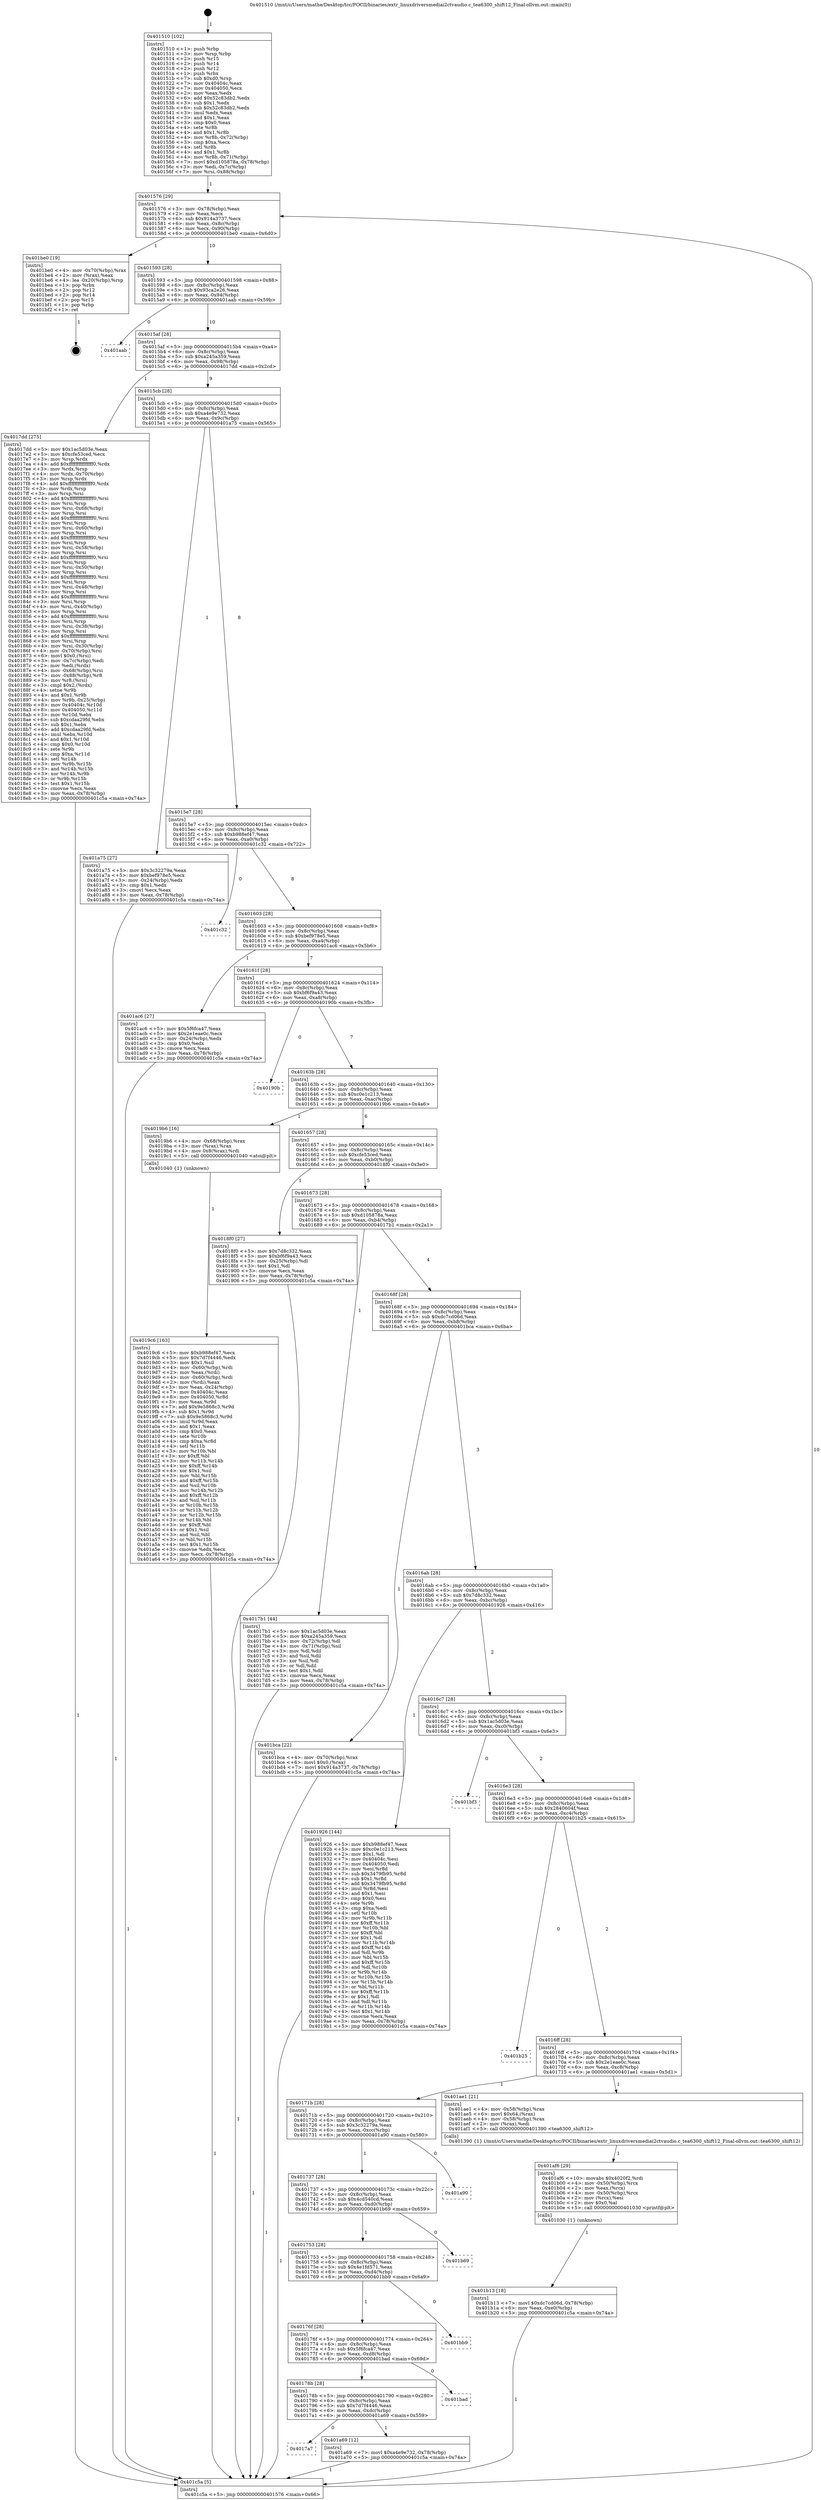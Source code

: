 digraph "0x401510" {
  label = "0x401510 (/mnt/c/Users/mathe/Desktop/tcc/POCII/binaries/extr_linuxdriversmediai2ctvaudio.c_tea6300_shift12_Final-ollvm.out::main(0))"
  labelloc = "t"
  node[shape=record]

  Entry [label="",width=0.3,height=0.3,shape=circle,fillcolor=black,style=filled]
  "0x401576" [label="{
     0x401576 [29]\l
     | [instrs]\l
     &nbsp;&nbsp;0x401576 \<+3\>: mov -0x78(%rbp),%eax\l
     &nbsp;&nbsp;0x401579 \<+2\>: mov %eax,%ecx\l
     &nbsp;&nbsp;0x40157b \<+6\>: sub $0x914a3737,%ecx\l
     &nbsp;&nbsp;0x401581 \<+6\>: mov %eax,-0x8c(%rbp)\l
     &nbsp;&nbsp;0x401587 \<+6\>: mov %ecx,-0x90(%rbp)\l
     &nbsp;&nbsp;0x40158d \<+6\>: je 0000000000401be0 \<main+0x6d0\>\l
  }"]
  "0x401be0" [label="{
     0x401be0 [19]\l
     | [instrs]\l
     &nbsp;&nbsp;0x401be0 \<+4\>: mov -0x70(%rbp),%rax\l
     &nbsp;&nbsp;0x401be4 \<+2\>: mov (%rax),%eax\l
     &nbsp;&nbsp;0x401be6 \<+4\>: lea -0x20(%rbp),%rsp\l
     &nbsp;&nbsp;0x401bea \<+1\>: pop %rbx\l
     &nbsp;&nbsp;0x401beb \<+2\>: pop %r12\l
     &nbsp;&nbsp;0x401bed \<+2\>: pop %r14\l
     &nbsp;&nbsp;0x401bef \<+2\>: pop %r15\l
     &nbsp;&nbsp;0x401bf1 \<+1\>: pop %rbp\l
     &nbsp;&nbsp;0x401bf2 \<+1\>: ret\l
  }"]
  "0x401593" [label="{
     0x401593 [28]\l
     | [instrs]\l
     &nbsp;&nbsp;0x401593 \<+5\>: jmp 0000000000401598 \<main+0x88\>\l
     &nbsp;&nbsp;0x401598 \<+6\>: mov -0x8c(%rbp),%eax\l
     &nbsp;&nbsp;0x40159e \<+5\>: sub $0x93ca2e26,%eax\l
     &nbsp;&nbsp;0x4015a3 \<+6\>: mov %eax,-0x94(%rbp)\l
     &nbsp;&nbsp;0x4015a9 \<+6\>: je 0000000000401aab \<main+0x59b\>\l
  }"]
  Exit [label="",width=0.3,height=0.3,shape=circle,fillcolor=black,style=filled,peripheries=2]
  "0x401aab" [label="{
     0x401aab\l
  }", style=dashed]
  "0x4015af" [label="{
     0x4015af [28]\l
     | [instrs]\l
     &nbsp;&nbsp;0x4015af \<+5\>: jmp 00000000004015b4 \<main+0xa4\>\l
     &nbsp;&nbsp;0x4015b4 \<+6\>: mov -0x8c(%rbp),%eax\l
     &nbsp;&nbsp;0x4015ba \<+5\>: sub $0xa245a359,%eax\l
     &nbsp;&nbsp;0x4015bf \<+6\>: mov %eax,-0x98(%rbp)\l
     &nbsp;&nbsp;0x4015c5 \<+6\>: je 00000000004017dd \<main+0x2cd\>\l
  }"]
  "0x401b13" [label="{
     0x401b13 [18]\l
     | [instrs]\l
     &nbsp;&nbsp;0x401b13 \<+7\>: movl $0xdc7cd06d,-0x78(%rbp)\l
     &nbsp;&nbsp;0x401b1a \<+6\>: mov %eax,-0xe0(%rbp)\l
     &nbsp;&nbsp;0x401b20 \<+5\>: jmp 0000000000401c5a \<main+0x74a\>\l
  }"]
  "0x4017dd" [label="{
     0x4017dd [275]\l
     | [instrs]\l
     &nbsp;&nbsp;0x4017dd \<+5\>: mov $0x1ac5d03e,%eax\l
     &nbsp;&nbsp;0x4017e2 \<+5\>: mov $0xcfe53ced,%ecx\l
     &nbsp;&nbsp;0x4017e7 \<+3\>: mov %rsp,%rdx\l
     &nbsp;&nbsp;0x4017ea \<+4\>: add $0xfffffffffffffff0,%rdx\l
     &nbsp;&nbsp;0x4017ee \<+3\>: mov %rdx,%rsp\l
     &nbsp;&nbsp;0x4017f1 \<+4\>: mov %rdx,-0x70(%rbp)\l
     &nbsp;&nbsp;0x4017f5 \<+3\>: mov %rsp,%rdx\l
     &nbsp;&nbsp;0x4017f8 \<+4\>: add $0xfffffffffffffff0,%rdx\l
     &nbsp;&nbsp;0x4017fc \<+3\>: mov %rdx,%rsp\l
     &nbsp;&nbsp;0x4017ff \<+3\>: mov %rsp,%rsi\l
     &nbsp;&nbsp;0x401802 \<+4\>: add $0xfffffffffffffff0,%rsi\l
     &nbsp;&nbsp;0x401806 \<+3\>: mov %rsi,%rsp\l
     &nbsp;&nbsp;0x401809 \<+4\>: mov %rsi,-0x68(%rbp)\l
     &nbsp;&nbsp;0x40180d \<+3\>: mov %rsp,%rsi\l
     &nbsp;&nbsp;0x401810 \<+4\>: add $0xfffffffffffffff0,%rsi\l
     &nbsp;&nbsp;0x401814 \<+3\>: mov %rsi,%rsp\l
     &nbsp;&nbsp;0x401817 \<+4\>: mov %rsi,-0x60(%rbp)\l
     &nbsp;&nbsp;0x40181b \<+3\>: mov %rsp,%rsi\l
     &nbsp;&nbsp;0x40181e \<+4\>: add $0xfffffffffffffff0,%rsi\l
     &nbsp;&nbsp;0x401822 \<+3\>: mov %rsi,%rsp\l
     &nbsp;&nbsp;0x401825 \<+4\>: mov %rsi,-0x58(%rbp)\l
     &nbsp;&nbsp;0x401829 \<+3\>: mov %rsp,%rsi\l
     &nbsp;&nbsp;0x40182c \<+4\>: add $0xfffffffffffffff0,%rsi\l
     &nbsp;&nbsp;0x401830 \<+3\>: mov %rsi,%rsp\l
     &nbsp;&nbsp;0x401833 \<+4\>: mov %rsi,-0x50(%rbp)\l
     &nbsp;&nbsp;0x401837 \<+3\>: mov %rsp,%rsi\l
     &nbsp;&nbsp;0x40183a \<+4\>: add $0xfffffffffffffff0,%rsi\l
     &nbsp;&nbsp;0x40183e \<+3\>: mov %rsi,%rsp\l
     &nbsp;&nbsp;0x401841 \<+4\>: mov %rsi,-0x48(%rbp)\l
     &nbsp;&nbsp;0x401845 \<+3\>: mov %rsp,%rsi\l
     &nbsp;&nbsp;0x401848 \<+4\>: add $0xfffffffffffffff0,%rsi\l
     &nbsp;&nbsp;0x40184c \<+3\>: mov %rsi,%rsp\l
     &nbsp;&nbsp;0x40184f \<+4\>: mov %rsi,-0x40(%rbp)\l
     &nbsp;&nbsp;0x401853 \<+3\>: mov %rsp,%rsi\l
     &nbsp;&nbsp;0x401856 \<+4\>: add $0xfffffffffffffff0,%rsi\l
     &nbsp;&nbsp;0x40185a \<+3\>: mov %rsi,%rsp\l
     &nbsp;&nbsp;0x40185d \<+4\>: mov %rsi,-0x38(%rbp)\l
     &nbsp;&nbsp;0x401861 \<+3\>: mov %rsp,%rsi\l
     &nbsp;&nbsp;0x401864 \<+4\>: add $0xfffffffffffffff0,%rsi\l
     &nbsp;&nbsp;0x401868 \<+3\>: mov %rsi,%rsp\l
     &nbsp;&nbsp;0x40186b \<+4\>: mov %rsi,-0x30(%rbp)\l
     &nbsp;&nbsp;0x40186f \<+4\>: mov -0x70(%rbp),%rsi\l
     &nbsp;&nbsp;0x401873 \<+6\>: movl $0x0,(%rsi)\l
     &nbsp;&nbsp;0x401879 \<+3\>: mov -0x7c(%rbp),%edi\l
     &nbsp;&nbsp;0x40187c \<+2\>: mov %edi,(%rdx)\l
     &nbsp;&nbsp;0x40187e \<+4\>: mov -0x68(%rbp),%rsi\l
     &nbsp;&nbsp;0x401882 \<+7\>: mov -0x88(%rbp),%r8\l
     &nbsp;&nbsp;0x401889 \<+3\>: mov %r8,(%rsi)\l
     &nbsp;&nbsp;0x40188c \<+3\>: cmpl $0x2,(%rdx)\l
     &nbsp;&nbsp;0x40188f \<+4\>: setne %r9b\l
     &nbsp;&nbsp;0x401893 \<+4\>: and $0x1,%r9b\l
     &nbsp;&nbsp;0x401897 \<+4\>: mov %r9b,-0x25(%rbp)\l
     &nbsp;&nbsp;0x40189b \<+8\>: mov 0x40404c,%r10d\l
     &nbsp;&nbsp;0x4018a3 \<+8\>: mov 0x404050,%r11d\l
     &nbsp;&nbsp;0x4018ab \<+3\>: mov %r10d,%ebx\l
     &nbsp;&nbsp;0x4018ae \<+6\>: sub $0xcdaa29fd,%ebx\l
     &nbsp;&nbsp;0x4018b4 \<+3\>: sub $0x1,%ebx\l
     &nbsp;&nbsp;0x4018b7 \<+6\>: add $0xcdaa29fd,%ebx\l
     &nbsp;&nbsp;0x4018bd \<+4\>: imul %ebx,%r10d\l
     &nbsp;&nbsp;0x4018c1 \<+4\>: and $0x1,%r10d\l
     &nbsp;&nbsp;0x4018c5 \<+4\>: cmp $0x0,%r10d\l
     &nbsp;&nbsp;0x4018c9 \<+4\>: sete %r9b\l
     &nbsp;&nbsp;0x4018cd \<+4\>: cmp $0xa,%r11d\l
     &nbsp;&nbsp;0x4018d1 \<+4\>: setl %r14b\l
     &nbsp;&nbsp;0x4018d5 \<+3\>: mov %r9b,%r15b\l
     &nbsp;&nbsp;0x4018d8 \<+3\>: and %r14b,%r15b\l
     &nbsp;&nbsp;0x4018db \<+3\>: xor %r14b,%r9b\l
     &nbsp;&nbsp;0x4018de \<+3\>: or %r9b,%r15b\l
     &nbsp;&nbsp;0x4018e1 \<+4\>: test $0x1,%r15b\l
     &nbsp;&nbsp;0x4018e5 \<+3\>: cmovne %ecx,%eax\l
     &nbsp;&nbsp;0x4018e8 \<+3\>: mov %eax,-0x78(%rbp)\l
     &nbsp;&nbsp;0x4018eb \<+5\>: jmp 0000000000401c5a \<main+0x74a\>\l
  }"]
  "0x4015cb" [label="{
     0x4015cb [28]\l
     | [instrs]\l
     &nbsp;&nbsp;0x4015cb \<+5\>: jmp 00000000004015d0 \<main+0xc0\>\l
     &nbsp;&nbsp;0x4015d0 \<+6\>: mov -0x8c(%rbp),%eax\l
     &nbsp;&nbsp;0x4015d6 \<+5\>: sub $0xa4e9e732,%eax\l
     &nbsp;&nbsp;0x4015db \<+6\>: mov %eax,-0x9c(%rbp)\l
     &nbsp;&nbsp;0x4015e1 \<+6\>: je 0000000000401a75 \<main+0x565\>\l
  }"]
  "0x401af6" [label="{
     0x401af6 [29]\l
     | [instrs]\l
     &nbsp;&nbsp;0x401af6 \<+10\>: movabs $0x4020f2,%rdi\l
     &nbsp;&nbsp;0x401b00 \<+4\>: mov -0x50(%rbp),%rcx\l
     &nbsp;&nbsp;0x401b04 \<+2\>: mov %eax,(%rcx)\l
     &nbsp;&nbsp;0x401b06 \<+4\>: mov -0x50(%rbp),%rcx\l
     &nbsp;&nbsp;0x401b0a \<+2\>: mov (%rcx),%esi\l
     &nbsp;&nbsp;0x401b0c \<+2\>: mov $0x0,%al\l
     &nbsp;&nbsp;0x401b0e \<+5\>: call 0000000000401030 \<printf@plt\>\l
     | [calls]\l
     &nbsp;&nbsp;0x401030 \{1\} (unknown)\l
  }"]
  "0x401a75" [label="{
     0x401a75 [27]\l
     | [instrs]\l
     &nbsp;&nbsp;0x401a75 \<+5\>: mov $0x3c32279a,%eax\l
     &nbsp;&nbsp;0x401a7a \<+5\>: mov $0xbef978e5,%ecx\l
     &nbsp;&nbsp;0x401a7f \<+3\>: mov -0x24(%rbp),%edx\l
     &nbsp;&nbsp;0x401a82 \<+3\>: cmp $0x1,%edx\l
     &nbsp;&nbsp;0x401a85 \<+3\>: cmovl %ecx,%eax\l
     &nbsp;&nbsp;0x401a88 \<+3\>: mov %eax,-0x78(%rbp)\l
     &nbsp;&nbsp;0x401a8b \<+5\>: jmp 0000000000401c5a \<main+0x74a\>\l
  }"]
  "0x4015e7" [label="{
     0x4015e7 [28]\l
     | [instrs]\l
     &nbsp;&nbsp;0x4015e7 \<+5\>: jmp 00000000004015ec \<main+0xdc\>\l
     &nbsp;&nbsp;0x4015ec \<+6\>: mov -0x8c(%rbp),%eax\l
     &nbsp;&nbsp;0x4015f2 \<+5\>: sub $0xb988ef47,%eax\l
     &nbsp;&nbsp;0x4015f7 \<+6\>: mov %eax,-0xa0(%rbp)\l
     &nbsp;&nbsp;0x4015fd \<+6\>: je 0000000000401c32 \<main+0x722\>\l
  }"]
  "0x4017a7" [label="{
     0x4017a7\l
  }", style=dashed]
  "0x401c32" [label="{
     0x401c32\l
  }", style=dashed]
  "0x401603" [label="{
     0x401603 [28]\l
     | [instrs]\l
     &nbsp;&nbsp;0x401603 \<+5\>: jmp 0000000000401608 \<main+0xf8\>\l
     &nbsp;&nbsp;0x401608 \<+6\>: mov -0x8c(%rbp),%eax\l
     &nbsp;&nbsp;0x40160e \<+5\>: sub $0xbef978e5,%eax\l
     &nbsp;&nbsp;0x401613 \<+6\>: mov %eax,-0xa4(%rbp)\l
     &nbsp;&nbsp;0x401619 \<+6\>: je 0000000000401ac6 \<main+0x5b6\>\l
  }"]
  "0x401a69" [label="{
     0x401a69 [12]\l
     | [instrs]\l
     &nbsp;&nbsp;0x401a69 \<+7\>: movl $0xa4e9e732,-0x78(%rbp)\l
     &nbsp;&nbsp;0x401a70 \<+5\>: jmp 0000000000401c5a \<main+0x74a\>\l
  }"]
  "0x401ac6" [label="{
     0x401ac6 [27]\l
     | [instrs]\l
     &nbsp;&nbsp;0x401ac6 \<+5\>: mov $0x5f6fca47,%eax\l
     &nbsp;&nbsp;0x401acb \<+5\>: mov $0x2e1eae0c,%ecx\l
     &nbsp;&nbsp;0x401ad0 \<+3\>: mov -0x24(%rbp),%edx\l
     &nbsp;&nbsp;0x401ad3 \<+3\>: cmp $0x0,%edx\l
     &nbsp;&nbsp;0x401ad6 \<+3\>: cmove %ecx,%eax\l
     &nbsp;&nbsp;0x401ad9 \<+3\>: mov %eax,-0x78(%rbp)\l
     &nbsp;&nbsp;0x401adc \<+5\>: jmp 0000000000401c5a \<main+0x74a\>\l
  }"]
  "0x40161f" [label="{
     0x40161f [28]\l
     | [instrs]\l
     &nbsp;&nbsp;0x40161f \<+5\>: jmp 0000000000401624 \<main+0x114\>\l
     &nbsp;&nbsp;0x401624 \<+6\>: mov -0x8c(%rbp),%eax\l
     &nbsp;&nbsp;0x40162a \<+5\>: sub $0xbf6f9a43,%eax\l
     &nbsp;&nbsp;0x40162f \<+6\>: mov %eax,-0xa8(%rbp)\l
     &nbsp;&nbsp;0x401635 \<+6\>: je 000000000040190b \<main+0x3fb\>\l
  }"]
  "0x40178b" [label="{
     0x40178b [28]\l
     | [instrs]\l
     &nbsp;&nbsp;0x40178b \<+5\>: jmp 0000000000401790 \<main+0x280\>\l
     &nbsp;&nbsp;0x401790 \<+6\>: mov -0x8c(%rbp),%eax\l
     &nbsp;&nbsp;0x401796 \<+5\>: sub $0x7d7f4446,%eax\l
     &nbsp;&nbsp;0x40179b \<+6\>: mov %eax,-0xdc(%rbp)\l
     &nbsp;&nbsp;0x4017a1 \<+6\>: je 0000000000401a69 \<main+0x559\>\l
  }"]
  "0x40190b" [label="{
     0x40190b\l
  }", style=dashed]
  "0x40163b" [label="{
     0x40163b [28]\l
     | [instrs]\l
     &nbsp;&nbsp;0x40163b \<+5\>: jmp 0000000000401640 \<main+0x130\>\l
     &nbsp;&nbsp;0x401640 \<+6\>: mov -0x8c(%rbp),%eax\l
     &nbsp;&nbsp;0x401646 \<+5\>: sub $0xc0e1c213,%eax\l
     &nbsp;&nbsp;0x40164b \<+6\>: mov %eax,-0xac(%rbp)\l
     &nbsp;&nbsp;0x401651 \<+6\>: je 00000000004019b6 \<main+0x4a6\>\l
  }"]
  "0x401bad" [label="{
     0x401bad\l
  }", style=dashed]
  "0x4019b6" [label="{
     0x4019b6 [16]\l
     | [instrs]\l
     &nbsp;&nbsp;0x4019b6 \<+4\>: mov -0x68(%rbp),%rax\l
     &nbsp;&nbsp;0x4019ba \<+3\>: mov (%rax),%rax\l
     &nbsp;&nbsp;0x4019bd \<+4\>: mov 0x8(%rax),%rdi\l
     &nbsp;&nbsp;0x4019c1 \<+5\>: call 0000000000401040 \<atoi@plt\>\l
     | [calls]\l
     &nbsp;&nbsp;0x401040 \{1\} (unknown)\l
  }"]
  "0x401657" [label="{
     0x401657 [28]\l
     | [instrs]\l
     &nbsp;&nbsp;0x401657 \<+5\>: jmp 000000000040165c \<main+0x14c\>\l
     &nbsp;&nbsp;0x40165c \<+6\>: mov -0x8c(%rbp),%eax\l
     &nbsp;&nbsp;0x401662 \<+5\>: sub $0xcfe53ced,%eax\l
     &nbsp;&nbsp;0x401667 \<+6\>: mov %eax,-0xb0(%rbp)\l
     &nbsp;&nbsp;0x40166d \<+6\>: je 00000000004018f0 \<main+0x3e0\>\l
  }"]
  "0x40176f" [label="{
     0x40176f [28]\l
     | [instrs]\l
     &nbsp;&nbsp;0x40176f \<+5\>: jmp 0000000000401774 \<main+0x264\>\l
     &nbsp;&nbsp;0x401774 \<+6\>: mov -0x8c(%rbp),%eax\l
     &nbsp;&nbsp;0x40177a \<+5\>: sub $0x5f6fca47,%eax\l
     &nbsp;&nbsp;0x40177f \<+6\>: mov %eax,-0xd8(%rbp)\l
     &nbsp;&nbsp;0x401785 \<+6\>: je 0000000000401bad \<main+0x69d\>\l
  }"]
  "0x4018f0" [label="{
     0x4018f0 [27]\l
     | [instrs]\l
     &nbsp;&nbsp;0x4018f0 \<+5\>: mov $0x7d8c332,%eax\l
     &nbsp;&nbsp;0x4018f5 \<+5\>: mov $0xbf6f9a43,%ecx\l
     &nbsp;&nbsp;0x4018fa \<+3\>: mov -0x25(%rbp),%dl\l
     &nbsp;&nbsp;0x4018fd \<+3\>: test $0x1,%dl\l
     &nbsp;&nbsp;0x401900 \<+3\>: cmovne %ecx,%eax\l
     &nbsp;&nbsp;0x401903 \<+3\>: mov %eax,-0x78(%rbp)\l
     &nbsp;&nbsp;0x401906 \<+5\>: jmp 0000000000401c5a \<main+0x74a\>\l
  }"]
  "0x401673" [label="{
     0x401673 [28]\l
     | [instrs]\l
     &nbsp;&nbsp;0x401673 \<+5\>: jmp 0000000000401678 \<main+0x168\>\l
     &nbsp;&nbsp;0x401678 \<+6\>: mov -0x8c(%rbp),%eax\l
     &nbsp;&nbsp;0x40167e \<+5\>: sub $0xd105878a,%eax\l
     &nbsp;&nbsp;0x401683 \<+6\>: mov %eax,-0xb4(%rbp)\l
     &nbsp;&nbsp;0x401689 \<+6\>: je 00000000004017b1 \<main+0x2a1\>\l
  }"]
  "0x401bb9" [label="{
     0x401bb9\l
  }", style=dashed]
  "0x4017b1" [label="{
     0x4017b1 [44]\l
     | [instrs]\l
     &nbsp;&nbsp;0x4017b1 \<+5\>: mov $0x1ac5d03e,%eax\l
     &nbsp;&nbsp;0x4017b6 \<+5\>: mov $0xa245a359,%ecx\l
     &nbsp;&nbsp;0x4017bb \<+3\>: mov -0x72(%rbp),%dl\l
     &nbsp;&nbsp;0x4017be \<+4\>: mov -0x71(%rbp),%sil\l
     &nbsp;&nbsp;0x4017c2 \<+3\>: mov %dl,%dil\l
     &nbsp;&nbsp;0x4017c5 \<+3\>: and %sil,%dil\l
     &nbsp;&nbsp;0x4017c8 \<+3\>: xor %sil,%dl\l
     &nbsp;&nbsp;0x4017cb \<+3\>: or %dl,%dil\l
     &nbsp;&nbsp;0x4017ce \<+4\>: test $0x1,%dil\l
     &nbsp;&nbsp;0x4017d2 \<+3\>: cmovne %ecx,%eax\l
     &nbsp;&nbsp;0x4017d5 \<+3\>: mov %eax,-0x78(%rbp)\l
     &nbsp;&nbsp;0x4017d8 \<+5\>: jmp 0000000000401c5a \<main+0x74a\>\l
  }"]
  "0x40168f" [label="{
     0x40168f [28]\l
     | [instrs]\l
     &nbsp;&nbsp;0x40168f \<+5\>: jmp 0000000000401694 \<main+0x184\>\l
     &nbsp;&nbsp;0x401694 \<+6\>: mov -0x8c(%rbp),%eax\l
     &nbsp;&nbsp;0x40169a \<+5\>: sub $0xdc7cd06d,%eax\l
     &nbsp;&nbsp;0x40169f \<+6\>: mov %eax,-0xb8(%rbp)\l
     &nbsp;&nbsp;0x4016a5 \<+6\>: je 0000000000401bca \<main+0x6ba\>\l
  }"]
  "0x401c5a" [label="{
     0x401c5a [5]\l
     | [instrs]\l
     &nbsp;&nbsp;0x401c5a \<+5\>: jmp 0000000000401576 \<main+0x66\>\l
  }"]
  "0x401510" [label="{
     0x401510 [102]\l
     | [instrs]\l
     &nbsp;&nbsp;0x401510 \<+1\>: push %rbp\l
     &nbsp;&nbsp;0x401511 \<+3\>: mov %rsp,%rbp\l
     &nbsp;&nbsp;0x401514 \<+2\>: push %r15\l
     &nbsp;&nbsp;0x401516 \<+2\>: push %r14\l
     &nbsp;&nbsp;0x401518 \<+2\>: push %r12\l
     &nbsp;&nbsp;0x40151a \<+1\>: push %rbx\l
     &nbsp;&nbsp;0x40151b \<+7\>: sub $0xd0,%rsp\l
     &nbsp;&nbsp;0x401522 \<+7\>: mov 0x40404c,%eax\l
     &nbsp;&nbsp;0x401529 \<+7\>: mov 0x404050,%ecx\l
     &nbsp;&nbsp;0x401530 \<+2\>: mov %eax,%edx\l
     &nbsp;&nbsp;0x401532 \<+6\>: add $0x52c83db2,%edx\l
     &nbsp;&nbsp;0x401538 \<+3\>: sub $0x1,%edx\l
     &nbsp;&nbsp;0x40153b \<+6\>: sub $0x52c83db2,%edx\l
     &nbsp;&nbsp;0x401541 \<+3\>: imul %edx,%eax\l
     &nbsp;&nbsp;0x401544 \<+3\>: and $0x1,%eax\l
     &nbsp;&nbsp;0x401547 \<+3\>: cmp $0x0,%eax\l
     &nbsp;&nbsp;0x40154a \<+4\>: sete %r8b\l
     &nbsp;&nbsp;0x40154e \<+4\>: and $0x1,%r8b\l
     &nbsp;&nbsp;0x401552 \<+4\>: mov %r8b,-0x72(%rbp)\l
     &nbsp;&nbsp;0x401556 \<+3\>: cmp $0xa,%ecx\l
     &nbsp;&nbsp;0x401559 \<+4\>: setl %r8b\l
     &nbsp;&nbsp;0x40155d \<+4\>: and $0x1,%r8b\l
     &nbsp;&nbsp;0x401561 \<+4\>: mov %r8b,-0x71(%rbp)\l
     &nbsp;&nbsp;0x401565 \<+7\>: movl $0xd105878a,-0x78(%rbp)\l
     &nbsp;&nbsp;0x40156c \<+3\>: mov %edi,-0x7c(%rbp)\l
     &nbsp;&nbsp;0x40156f \<+7\>: mov %rsi,-0x88(%rbp)\l
  }"]
  "0x401753" [label="{
     0x401753 [28]\l
     | [instrs]\l
     &nbsp;&nbsp;0x401753 \<+5\>: jmp 0000000000401758 \<main+0x248\>\l
     &nbsp;&nbsp;0x401758 \<+6\>: mov -0x8c(%rbp),%eax\l
     &nbsp;&nbsp;0x40175e \<+5\>: sub $0x4e1fd571,%eax\l
     &nbsp;&nbsp;0x401763 \<+6\>: mov %eax,-0xd4(%rbp)\l
     &nbsp;&nbsp;0x401769 \<+6\>: je 0000000000401bb9 \<main+0x6a9\>\l
  }"]
  "0x401b69" [label="{
     0x401b69\l
  }", style=dashed]
  "0x401bca" [label="{
     0x401bca [22]\l
     | [instrs]\l
     &nbsp;&nbsp;0x401bca \<+4\>: mov -0x70(%rbp),%rax\l
     &nbsp;&nbsp;0x401bce \<+6\>: movl $0x0,(%rax)\l
     &nbsp;&nbsp;0x401bd4 \<+7\>: movl $0x914a3737,-0x78(%rbp)\l
     &nbsp;&nbsp;0x401bdb \<+5\>: jmp 0000000000401c5a \<main+0x74a\>\l
  }"]
  "0x4016ab" [label="{
     0x4016ab [28]\l
     | [instrs]\l
     &nbsp;&nbsp;0x4016ab \<+5\>: jmp 00000000004016b0 \<main+0x1a0\>\l
     &nbsp;&nbsp;0x4016b0 \<+6\>: mov -0x8c(%rbp),%eax\l
     &nbsp;&nbsp;0x4016b6 \<+5\>: sub $0x7d8c332,%eax\l
     &nbsp;&nbsp;0x4016bb \<+6\>: mov %eax,-0xbc(%rbp)\l
     &nbsp;&nbsp;0x4016c1 \<+6\>: je 0000000000401926 \<main+0x416\>\l
  }"]
  "0x401737" [label="{
     0x401737 [28]\l
     | [instrs]\l
     &nbsp;&nbsp;0x401737 \<+5\>: jmp 000000000040173c \<main+0x22c\>\l
     &nbsp;&nbsp;0x40173c \<+6\>: mov -0x8c(%rbp),%eax\l
     &nbsp;&nbsp;0x401742 \<+5\>: sub $0x4cd540cd,%eax\l
     &nbsp;&nbsp;0x401747 \<+6\>: mov %eax,-0xd0(%rbp)\l
     &nbsp;&nbsp;0x40174d \<+6\>: je 0000000000401b69 \<main+0x659\>\l
  }"]
  "0x401926" [label="{
     0x401926 [144]\l
     | [instrs]\l
     &nbsp;&nbsp;0x401926 \<+5\>: mov $0xb988ef47,%eax\l
     &nbsp;&nbsp;0x40192b \<+5\>: mov $0xc0e1c213,%ecx\l
     &nbsp;&nbsp;0x401930 \<+2\>: mov $0x1,%dl\l
     &nbsp;&nbsp;0x401932 \<+7\>: mov 0x40404c,%esi\l
     &nbsp;&nbsp;0x401939 \<+7\>: mov 0x404050,%edi\l
     &nbsp;&nbsp;0x401940 \<+3\>: mov %esi,%r8d\l
     &nbsp;&nbsp;0x401943 \<+7\>: sub $0x3479fb95,%r8d\l
     &nbsp;&nbsp;0x40194a \<+4\>: sub $0x1,%r8d\l
     &nbsp;&nbsp;0x40194e \<+7\>: add $0x3479fb95,%r8d\l
     &nbsp;&nbsp;0x401955 \<+4\>: imul %r8d,%esi\l
     &nbsp;&nbsp;0x401959 \<+3\>: and $0x1,%esi\l
     &nbsp;&nbsp;0x40195c \<+3\>: cmp $0x0,%esi\l
     &nbsp;&nbsp;0x40195f \<+4\>: sete %r9b\l
     &nbsp;&nbsp;0x401963 \<+3\>: cmp $0xa,%edi\l
     &nbsp;&nbsp;0x401966 \<+4\>: setl %r10b\l
     &nbsp;&nbsp;0x40196a \<+3\>: mov %r9b,%r11b\l
     &nbsp;&nbsp;0x40196d \<+4\>: xor $0xff,%r11b\l
     &nbsp;&nbsp;0x401971 \<+3\>: mov %r10b,%bl\l
     &nbsp;&nbsp;0x401974 \<+3\>: xor $0xff,%bl\l
     &nbsp;&nbsp;0x401977 \<+3\>: xor $0x1,%dl\l
     &nbsp;&nbsp;0x40197a \<+3\>: mov %r11b,%r14b\l
     &nbsp;&nbsp;0x40197d \<+4\>: and $0xff,%r14b\l
     &nbsp;&nbsp;0x401981 \<+3\>: and %dl,%r9b\l
     &nbsp;&nbsp;0x401984 \<+3\>: mov %bl,%r15b\l
     &nbsp;&nbsp;0x401987 \<+4\>: and $0xff,%r15b\l
     &nbsp;&nbsp;0x40198b \<+3\>: and %dl,%r10b\l
     &nbsp;&nbsp;0x40198e \<+3\>: or %r9b,%r14b\l
     &nbsp;&nbsp;0x401991 \<+3\>: or %r10b,%r15b\l
     &nbsp;&nbsp;0x401994 \<+3\>: xor %r15b,%r14b\l
     &nbsp;&nbsp;0x401997 \<+3\>: or %bl,%r11b\l
     &nbsp;&nbsp;0x40199a \<+4\>: xor $0xff,%r11b\l
     &nbsp;&nbsp;0x40199e \<+3\>: or $0x1,%dl\l
     &nbsp;&nbsp;0x4019a1 \<+3\>: and %dl,%r11b\l
     &nbsp;&nbsp;0x4019a4 \<+3\>: or %r11b,%r14b\l
     &nbsp;&nbsp;0x4019a7 \<+4\>: test $0x1,%r14b\l
     &nbsp;&nbsp;0x4019ab \<+3\>: cmovne %ecx,%eax\l
     &nbsp;&nbsp;0x4019ae \<+3\>: mov %eax,-0x78(%rbp)\l
     &nbsp;&nbsp;0x4019b1 \<+5\>: jmp 0000000000401c5a \<main+0x74a\>\l
  }"]
  "0x4016c7" [label="{
     0x4016c7 [28]\l
     | [instrs]\l
     &nbsp;&nbsp;0x4016c7 \<+5\>: jmp 00000000004016cc \<main+0x1bc\>\l
     &nbsp;&nbsp;0x4016cc \<+6\>: mov -0x8c(%rbp),%eax\l
     &nbsp;&nbsp;0x4016d2 \<+5\>: sub $0x1ac5d03e,%eax\l
     &nbsp;&nbsp;0x4016d7 \<+6\>: mov %eax,-0xc0(%rbp)\l
     &nbsp;&nbsp;0x4016dd \<+6\>: je 0000000000401bf3 \<main+0x6e3\>\l
  }"]
  "0x4019c6" [label="{
     0x4019c6 [163]\l
     | [instrs]\l
     &nbsp;&nbsp;0x4019c6 \<+5\>: mov $0xb988ef47,%ecx\l
     &nbsp;&nbsp;0x4019cb \<+5\>: mov $0x7d7f4446,%edx\l
     &nbsp;&nbsp;0x4019d0 \<+3\>: mov $0x1,%sil\l
     &nbsp;&nbsp;0x4019d3 \<+4\>: mov -0x60(%rbp),%rdi\l
     &nbsp;&nbsp;0x4019d7 \<+2\>: mov %eax,(%rdi)\l
     &nbsp;&nbsp;0x4019d9 \<+4\>: mov -0x60(%rbp),%rdi\l
     &nbsp;&nbsp;0x4019dd \<+2\>: mov (%rdi),%eax\l
     &nbsp;&nbsp;0x4019df \<+3\>: mov %eax,-0x24(%rbp)\l
     &nbsp;&nbsp;0x4019e2 \<+7\>: mov 0x40404c,%eax\l
     &nbsp;&nbsp;0x4019e9 \<+8\>: mov 0x404050,%r8d\l
     &nbsp;&nbsp;0x4019f1 \<+3\>: mov %eax,%r9d\l
     &nbsp;&nbsp;0x4019f4 \<+7\>: add $0x9e5868c3,%r9d\l
     &nbsp;&nbsp;0x4019fb \<+4\>: sub $0x1,%r9d\l
     &nbsp;&nbsp;0x4019ff \<+7\>: sub $0x9e5868c3,%r9d\l
     &nbsp;&nbsp;0x401a06 \<+4\>: imul %r9d,%eax\l
     &nbsp;&nbsp;0x401a0a \<+3\>: and $0x1,%eax\l
     &nbsp;&nbsp;0x401a0d \<+3\>: cmp $0x0,%eax\l
     &nbsp;&nbsp;0x401a10 \<+4\>: sete %r10b\l
     &nbsp;&nbsp;0x401a14 \<+4\>: cmp $0xa,%r8d\l
     &nbsp;&nbsp;0x401a18 \<+4\>: setl %r11b\l
     &nbsp;&nbsp;0x401a1c \<+3\>: mov %r10b,%bl\l
     &nbsp;&nbsp;0x401a1f \<+3\>: xor $0xff,%bl\l
     &nbsp;&nbsp;0x401a22 \<+3\>: mov %r11b,%r14b\l
     &nbsp;&nbsp;0x401a25 \<+4\>: xor $0xff,%r14b\l
     &nbsp;&nbsp;0x401a29 \<+4\>: xor $0x1,%sil\l
     &nbsp;&nbsp;0x401a2d \<+3\>: mov %bl,%r15b\l
     &nbsp;&nbsp;0x401a30 \<+4\>: and $0xff,%r15b\l
     &nbsp;&nbsp;0x401a34 \<+3\>: and %sil,%r10b\l
     &nbsp;&nbsp;0x401a37 \<+3\>: mov %r14b,%r12b\l
     &nbsp;&nbsp;0x401a3a \<+4\>: and $0xff,%r12b\l
     &nbsp;&nbsp;0x401a3e \<+3\>: and %sil,%r11b\l
     &nbsp;&nbsp;0x401a41 \<+3\>: or %r10b,%r15b\l
     &nbsp;&nbsp;0x401a44 \<+3\>: or %r11b,%r12b\l
     &nbsp;&nbsp;0x401a47 \<+3\>: xor %r12b,%r15b\l
     &nbsp;&nbsp;0x401a4a \<+3\>: or %r14b,%bl\l
     &nbsp;&nbsp;0x401a4d \<+3\>: xor $0xff,%bl\l
     &nbsp;&nbsp;0x401a50 \<+4\>: or $0x1,%sil\l
     &nbsp;&nbsp;0x401a54 \<+3\>: and %sil,%bl\l
     &nbsp;&nbsp;0x401a57 \<+3\>: or %bl,%r15b\l
     &nbsp;&nbsp;0x401a5a \<+4\>: test $0x1,%r15b\l
     &nbsp;&nbsp;0x401a5e \<+3\>: cmovne %edx,%ecx\l
     &nbsp;&nbsp;0x401a61 \<+3\>: mov %ecx,-0x78(%rbp)\l
     &nbsp;&nbsp;0x401a64 \<+5\>: jmp 0000000000401c5a \<main+0x74a\>\l
  }"]
  "0x401a90" [label="{
     0x401a90\l
  }", style=dashed]
  "0x401bf3" [label="{
     0x401bf3\l
  }", style=dashed]
  "0x4016e3" [label="{
     0x4016e3 [28]\l
     | [instrs]\l
     &nbsp;&nbsp;0x4016e3 \<+5\>: jmp 00000000004016e8 \<main+0x1d8\>\l
     &nbsp;&nbsp;0x4016e8 \<+6\>: mov -0x8c(%rbp),%eax\l
     &nbsp;&nbsp;0x4016ee \<+5\>: sub $0x2840604f,%eax\l
     &nbsp;&nbsp;0x4016f3 \<+6\>: mov %eax,-0xc4(%rbp)\l
     &nbsp;&nbsp;0x4016f9 \<+6\>: je 0000000000401b25 \<main+0x615\>\l
  }"]
  "0x40171b" [label="{
     0x40171b [28]\l
     | [instrs]\l
     &nbsp;&nbsp;0x40171b \<+5\>: jmp 0000000000401720 \<main+0x210\>\l
     &nbsp;&nbsp;0x401720 \<+6\>: mov -0x8c(%rbp),%eax\l
     &nbsp;&nbsp;0x401726 \<+5\>: sub $0x3c32279a,%eax\l
     &nbsp;&nbsp;0x40172b \<+6\>: mov %eax,-0xcc(%rbp)\l
     &nbsp;&nbsp;0x401731 \<+6\>: je 0000000000401a90 \<main+0x580\>\l
  }"]
  "0x401b25" [label="{
     0x401b25\l
  }", style=dashed]
  "0x4016ff" [label="{
     0x4016ff [28]\l
     | [instrs]\l
     &nbsp;&nbsp;0x4016ff \<+5\>: jmp 0000000000401704 \<main+0x1f4\>\l
     &nbsp;&nbsp;0x401704 \<+6\>: mov -0x8c(%rbp),%eax\l
     &nbsp;&nbsp;0x40170a \<+5\>: sub $0x2e1eae0c,%eax\l
     &nbsp;&nbsp;0x40170f \<+6\>: mov %eax,-0xc8(%rbp)\l
     &nbsp;&nbsp;0x401715 \<+6\>: je 0000000000401ae1 \<main+0x5d1\>\l
  }"]
  "0x401ae1" [label="{
     0x401ae1 [21]\l
     | [instrs]\l
     &nbsp;&nbsp;0x401ae1 \<+4\>: mov -0x58(%rbp),%rax\l
     &nbsp;&nbsp;0x401ae5 \<+6\>: movl $0x64,(%rax)\l
     &nbsp;&nbsp;0x401aeb \<+4\>: mov -0x58(%rbp),%rax\l
     &nbsp;&nbsp;0x401aef \<+2\>: mov (%rax),%edi\l
     &nbsp;&nbsp;0x401af1 \<+5\>: call 0000000000401390 \<tea6300_shift12\>\l
     | [calls]\l
     &nbsp;&nbsp;0x401390 \{1\} (/mnt/c/Users/mathe/Desktop/tcc/POCII/binaries/extr_linuxdriversmediai2ctvaudio.c_tea6300_shift12_Final-ollvm.out::tea6300_shift12)\l
  }"]
  Entry -> "0x401510" [label=" 1"]
  "0x401576" -> "0x401be0" [label=" 1"]
  "0x401576" -> "0x401593" [label=" 10"]
  "0x401be0" -> Exit [label=" 1"]
  "0x401593" -> "0x401aab" [label=" 0"]
  "0x401593" -> "0x4015af" [label=" 10"]
  "0x401bca" -> "0x401c5a" [label=" 1"]
  "0x4015af" -> "0x4017dd" [label=" 1"]
  "0x4015af" -> "0x4015cb" [label=" 9"]
  "0x401b13" -> "0x401c5a" [label=" 1"]
  "0x4015cb" -> "0x401a75" [label=" 1"]
  "0x4015cb" -> "0x4015e7" [label=" 8"]
  "0x401af6" -> "0x401b13" [label=" 1"]
  "0x4015e7" -> "0x401c32" [label=" 0"]
  "0x4015e7" -> "0x401603" [label=" 8"]
  "0x401ae1" -> "0x401af6" [label=" 1"]
  "0x401603" -> "0x401ac6" [label=" 1"]
  "0x401603" -> "0x40161f" [label=" 7"]
  "0x401ac6" -> "0x401c5a" [label=" 1"]
  "0x40161f" -> "0x40190b" [label=" 0"]
  "0x40161f" -> "0x40163b" [label=" 7"]
  "0x401a69" -> "0x401c5a" [label=" 1"]
  "0x40163b" -> "0x4019b6" [label=" 1"]
  "0x40163b" -> "0x401657" [label=" 6"]
  "0x40178b" -> "0x4017a7" [label=" 0"]
  "0x401657" -> "0x4018f0" [label=" 1"]
  "0x401657" -> "0x401673" [label=" 5"]
  "0x401a75" -> "0x401c5a" [label=" 1"]
  "0x401673" -> "0x4017b1" [label=" 1"]
  "0x401673" -> "0x40168f" [label=" 4"]
  "0x4017b1" -> "0x401c5a" [label=" 1"]
  "0x401510" -> "0x401576" [label=" 1"]
  "0x401c5a" -> "0x401576" [label=" 10"]
  "0x40176f" -> "0x40178b" [label=" 1"]
  "0x4017dd" -> "0x401c5a" [label=" 1"]
  "0x4018f0" -> "0x401c5a" [label=" 1"]
  "0x40178b" -> "0x401a69" [label=" 1"]
  "0x40168f" -> "0x401bca" [label=" 1"]
  "0x40168f" -> "0x4016ab" [label=" 3"]
  "0x401753" -> "0x40176f" [label=" 1"]
  "0x4016ab" -> "0x401926" [label=" 1"]
  "0x4016ab" -> "0x4016c7" [label=" 2"]
  "0x401926" -> "0x401c5a" [label=" 1"]
  "0x4019b6" -> "0x4019c6" [label=" 1"]
  "0x4019c6" -> "0x401c5a" [label=" 1"]
  "0x40176f" -> "0x401bad" [label=" 0"]
  "0x4016c7" -> "0x401bf3" [label=" 0"]
  "0x4016c7" -> "0x4016e3" [label=" 2"]
  "0x401737" -> "0x401753" [label=" 1"]
  "0x4016e3" -> "0x401b25" [label=" 0"]
  "0x4016e3" -> "0x4016ff" [label=" 2"]
  "0x401753" -> "0x401bb9" [label=" 0"]
  "0x4016ff" -> "0x401ae1" [label=" 1"]
  "0x4016ff" -> "0x40171b" [label=" 1"]
  "0x401737" -> "0x401b69" [label=" 0"]
  "0x40171b" -> "0x401a90" [label=" 0"]
  "0x40171b" -> "0x401737" [label=" 1"]
}
